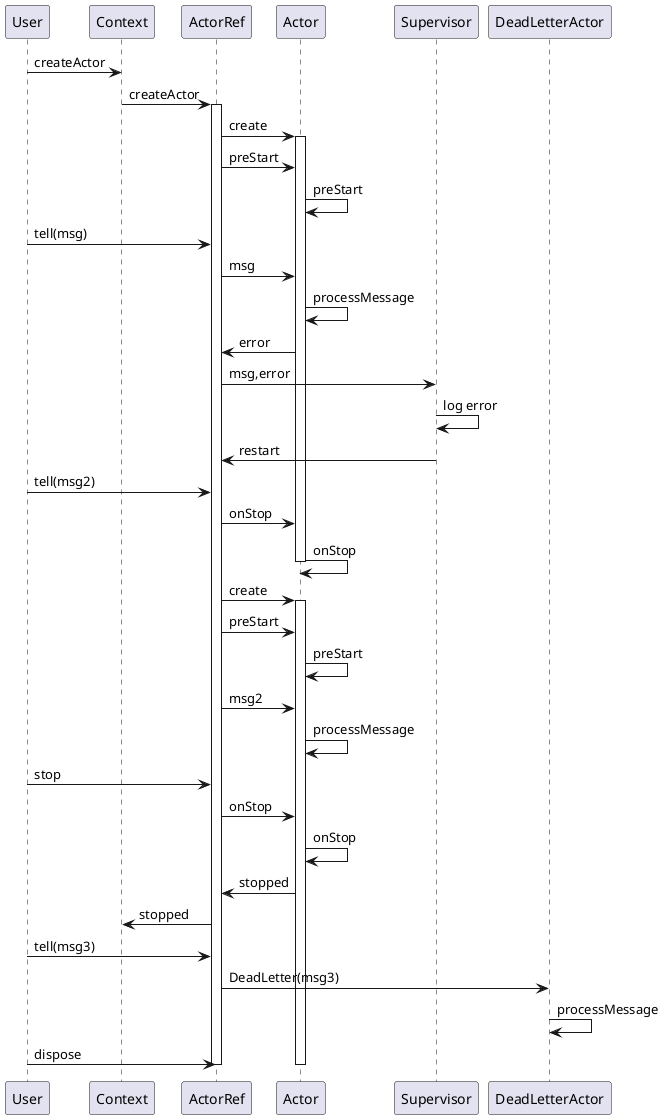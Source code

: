 @startuml
User -> Context: createActor

Context -> ActorRef: createActor
activate ActorRef
ActorRef -> Actor: create
activate Actor
ActorRef -> Actor: preStart
Actor -> Actor: preStart

User -> ActorRef: tell(msg)
ActorRef -> Actor: msg
Actor -> Actor: processMessage
Actor -> ActorRef: error
ActorRef -> Supervisor: msg,error
Supervisor -> Supervisor: log error
Supervisor -> ActorRef: restart
User -> ActorRef: tell(msg2)
ActorRef -> Actor: onStop
Actor -> Actor: onStop
deactivate Actor
ActorRef -> Actor: create
activate Actor
ActorRef -> Actor: preStart
Actor -> Actor: preStart
ActorRef -> Actor: msg2
Actor -> Actor: processMessage

User -> ActorRef: stop
ActorRef -> Actor: onStop
Actor -> Actor: onStop
Actor -> ActorRef: stopped
ActorRef -> Context: stopped
User -> ActorRef: tell(msg3)
ActorRef -> DeadLetterActor: DeadLetter(msg3)
DeadLetterActor -> DeadLetterActor: processMessage
User -> ActorRef: dispose
deactivate Actor
deactivate ActorRef


@enduml